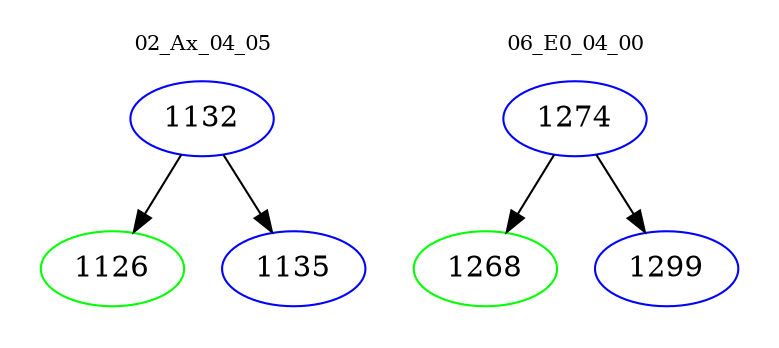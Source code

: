 digraph{
subgraph cluster_0 {
color = white
label = "02_Ax_04_05";
fontsize=10;
T0_1132 [label="1132", color="blue"]
T0_1132 -> T0_1126 [color="black"]
T0_1126 [label="1126", color="green"]
T0_1132 -> T0_1135 [color="black"]
T0_1135 [label="1135", color="blue"]
}
subgraph cluster_1 {
color = white
label = "06_E0_04_00";
fontsize=10;
T1_1274 [label="1274", color="blue"]
T1_1274 -> T1_1268 [color="black"]
T1_1268 [label="1268", color="green"]
T1_1274 -> T1_1299 [color="black"]
T1_1299 [label="1299", color="blue"]
}
}
